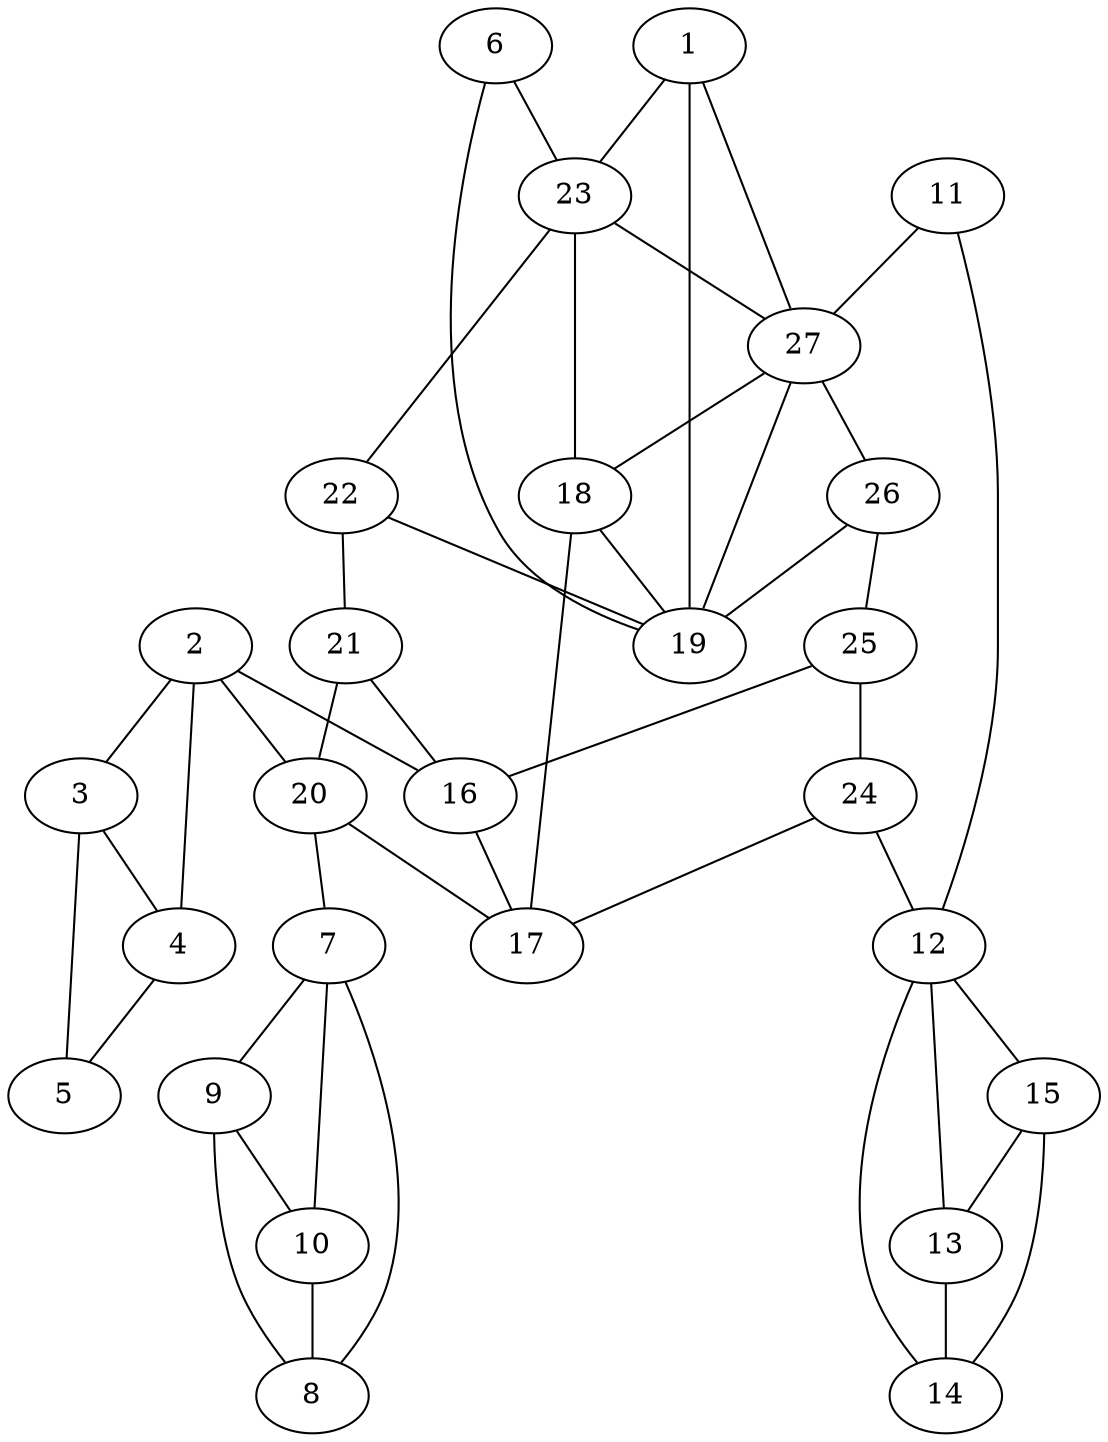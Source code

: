 graph pdb1ayz {
	1	 [aaLength=15,
		sequence=PARRRLMRDFKRMKE,
		type=0];
	19	 [aaLength=6,
		sequence=VSASPL,
		type=1];
	1 -- 19	 [distance0="31.33156",
		frequency=1,
		type0=1];
	23	 [aaLength=6,
		sequence=VSASPL,
		type=1];
	1 -- 23	 [distance0="31.33156",
		frequency=1,
		type0=2];
	27	 [aaLength=6,
		sequence=VSASPL,
		type=1];
	1 -- 27	 [distance0="31.33156",
		frequency=1,
		type0=3];
	2	 [aaLength=3,
		sequence=DIL,
		type=0];
	3	 [aaLength=13,
		sequence=VASILTSIQSLFN,
		type=0];
	2 -- 3	 [distance0="12.17734",
		distance1="9.0",
		frequency=2,
		type0=1,
		type1=4];
	16	 [aaLength=4,
		sequence=HVKF,
		type=1];
	2 -- 16	 [distance0="37.97749",
		frequency=1,
		type0=2];
	20	 [aaLength=4,
		sequence=HVKF,
		type=1];
	2 -- 20	 [distance0="37.97749",
		frequency=1,
		type0=3];
	4	 [aaLength=9,
		sequence=VEAATLFKD,
		type=0];
	3 -- 4	 [distance0="31.84739",
		distance1="9.0",
		frequency=2,
		type0=2,
		type1=4];
	4 -- 2	 [distance0="41.00409",
		frequency=1,
		type0=3];
	5	 [aaLength=19,
		sequence=KSQYVKRVKETVEKSWEDD,
		type=0];
	4 -- 5	 [distance0="13.85585",
		distance1="1.0",
		frequency=2,
		type0=1,
		type1=4];
	5 -- 3	 [distance0="37.10566",
		frequency=1,
		type0=2];
	6	 [aaLength=15,
		sequence=PARRRLMRDFKRMKE,
		type=0];
	6 -- 19	 [distance0="79.85688",
		frequency=1,
		type0=3];
	6 -- 23	 [distance0="5.0",
		frequency=1,
		type0=4];
	7	 [aaLength=3,
		sequence=DIL,
		type=0];
	9	 [aaLength=9,
		sequence=VEAATLFKD,
		type=0];
	7 -- 9	 [distance0="41.13147",
		frequency=1,
		type0=2];
	8	 [aaLength=13,
		sequence=VASILTSIQSLFN,
		type=0];
	7 -- 8	 [distance0="12.10521",
		distance1="9.0",
		frequency=2,
		type0=1,
		type1=4];
	10	 [aaLength=19,
		sequence=KSQYVKRVKETVEKSWEDD,
		type=0];
	7 -- 10	 [distance0="47.47091",
		frequency=1,
		type0=3];
	8 -- 9	 [distance0="32.09716",
		distance1="9.0",
		frequency=2,
		type0=2,
		type1=4];
	9 -- 10	 [distance0="13.96352",
		distance1="1.0",
		frequency=2,
		type0=1,
		type1=4];
	10 -- 8	 [distance0="37.03806",
		frequency=1,
		type0=2];
	11	 [aaLength=15,
		sequence=PARRRLMRDFKRMKE,
		type=0];
	12	 [aaLength=3,
		sequence=DIL,
		type=0];
	11 -- 12	 [distance0="87.92962",
		frequency=1,
		type0=3];
	11 -- 27	 [distance0="5.0",
		frequency=1,
		type0=4];
	15	 [aaLength=19,
		sequence=KSQYVKRVKETVEKSWEDD,
		type=0];
	12 -- 15	 [distance0="47.33395",
		frequency=1,
		type0=3];
	13	 [aaLength=12,
		sequence=VASILTSIQSLF,
		type=0];
	12 -- 13	 [distance0="12.34083",
		distance1="9.0",
		frequency=2,
		type0=1,
		type1=4];
	14	 [aaLength=9,
		sequence=VEAATLFKD,
		type=0];
	12 -- 14	 [distance0="41.12723",
		frequency=1,
		type0=2];
	13 -- 14	 [distance0="33.55483",
		distance1="10.0",
		frequency=2,
		type0=2,
		type1=4];
	14 -- 15	 [distance0="13.74063",
		distance1="1.0",
		frequency=2,
		type0=1,
		type1=4];
	15 -- 13	 [distance0="37.82373",
		frequency=1,
		type0=2];
	17	 [aaLength=7,
		sequence=TFRLLLE,
		type=1];
	16 -- 17	 [distance0="17.0",
		frequency=1,
		type0=3];
	18	 [aaLength=10,
		sequence=NVMVWNAMII,
		type=1];
	18 -- 19	 [distance0="8.0",
		frequency=1,
		type0=3];
	18 -- 17	 [distance0="10.0",
		frequency=1,
		type0=4];
	20 -- 7	 [distance0="17.0",
		frequency=1,
		type0=4];
	20 -- 17	 [distance0="17.0",
		frequency=1,
		type0=3];
	21	 [aaLength=7,
		sequence=TFRLLLE,
		type=1];
	21 -- 16	 [distance0="17.0",
		frequency=1,
		type0=3];
	21 -- 20	 [distance0="10.0",
		frequency=1,
		type0=4];
	22	 [aaLength=10,
		sequence=NVMVWNAMII,
		type=1];
	22 -- 19	 [distance0="8.0",
		frequency=1,
		type0=3];
	22 -- 21	 [distance0="10.0",
		frequency=1,
		type0=4];
	23 -- 18	 [distance0="8.0",
		frequency=1,
		type0=3];
	23 -- 22	 [distance0="2.0",
		frequency=1,
		type0=4];
	23 -- 27	 [distance0="0.0",
		frequency=1,
		type0=2];
	24	 [aaLength=4,
		sequence=HVKF,
		type=1];
	24 -- 12	 [distance0="17.0",
		frequency=1,
		type0=4];
	24 -- 17	 [distance0="17.0",
		frequency=1,
		type0=3];
	25	 [aaLength=7,
		sequence=TFRLLLE,
		type=1];
	25 -- 16	 [distance0="17.0",
		frequency=1,
		type0=3];
	25 -- 24	 [distance0="10.0",
		frequency=1,
		type0=4];
	26	 [aaLength=10,
		sequence=NVMVWNAMII,
		type=1];
	26 -- 19	 [distance0="8.0",
		frequency=1,
		type0=3];
	26 -- 25	 [distance0="10.0",
		frequency=1,
		type0=4];
	27 -- 19	 [distance0="0.0",
		frequency=1,
		type0=1];
	27 -- 18	 [distance0="8.0",
		frequency=1,
		type0=3];
	27 -- 26	 [distance0="2.0",
		frequency=1,
		type0=4];
}
